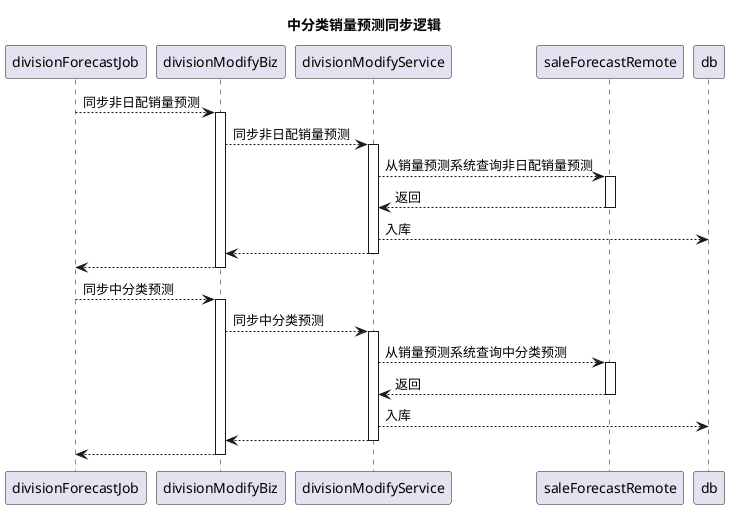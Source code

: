 #中分类销量预测同步逻辑

@startuml

title 中分类销量预测同步逻辑


participant "divisionForecastJob" as job
participant "divisionModifyBiz" as biz
participant "divisionModifyService" as service
participant "saleForecastRemote" as remote
participant "db" as db

    job -->  biz : 同步非日配销量预测
    activate biz
        biz --> service : 同步非日配销量预测
            activate service
                service --> remote : 从销量预测系统查询非日配销量预测
                activate remote
                remote --> service : 返回
                deactivate remote
                service --> db : 入库
                service --> biz
            deactivate service
        biz --> job
    deactivate biz

    job -->  biz : 同步中分类预测
    activate biz
        biz --> service : 同步中分类预测
            activate service
                service --> remote : 从销量预测系统查询中分类预测
                activate remote
                remote --> service : 返回
                deactivate remote
                service --> db : 入库
                service --> biz
            deactivate service
        biz --> job
    deactivate biz

@enduml